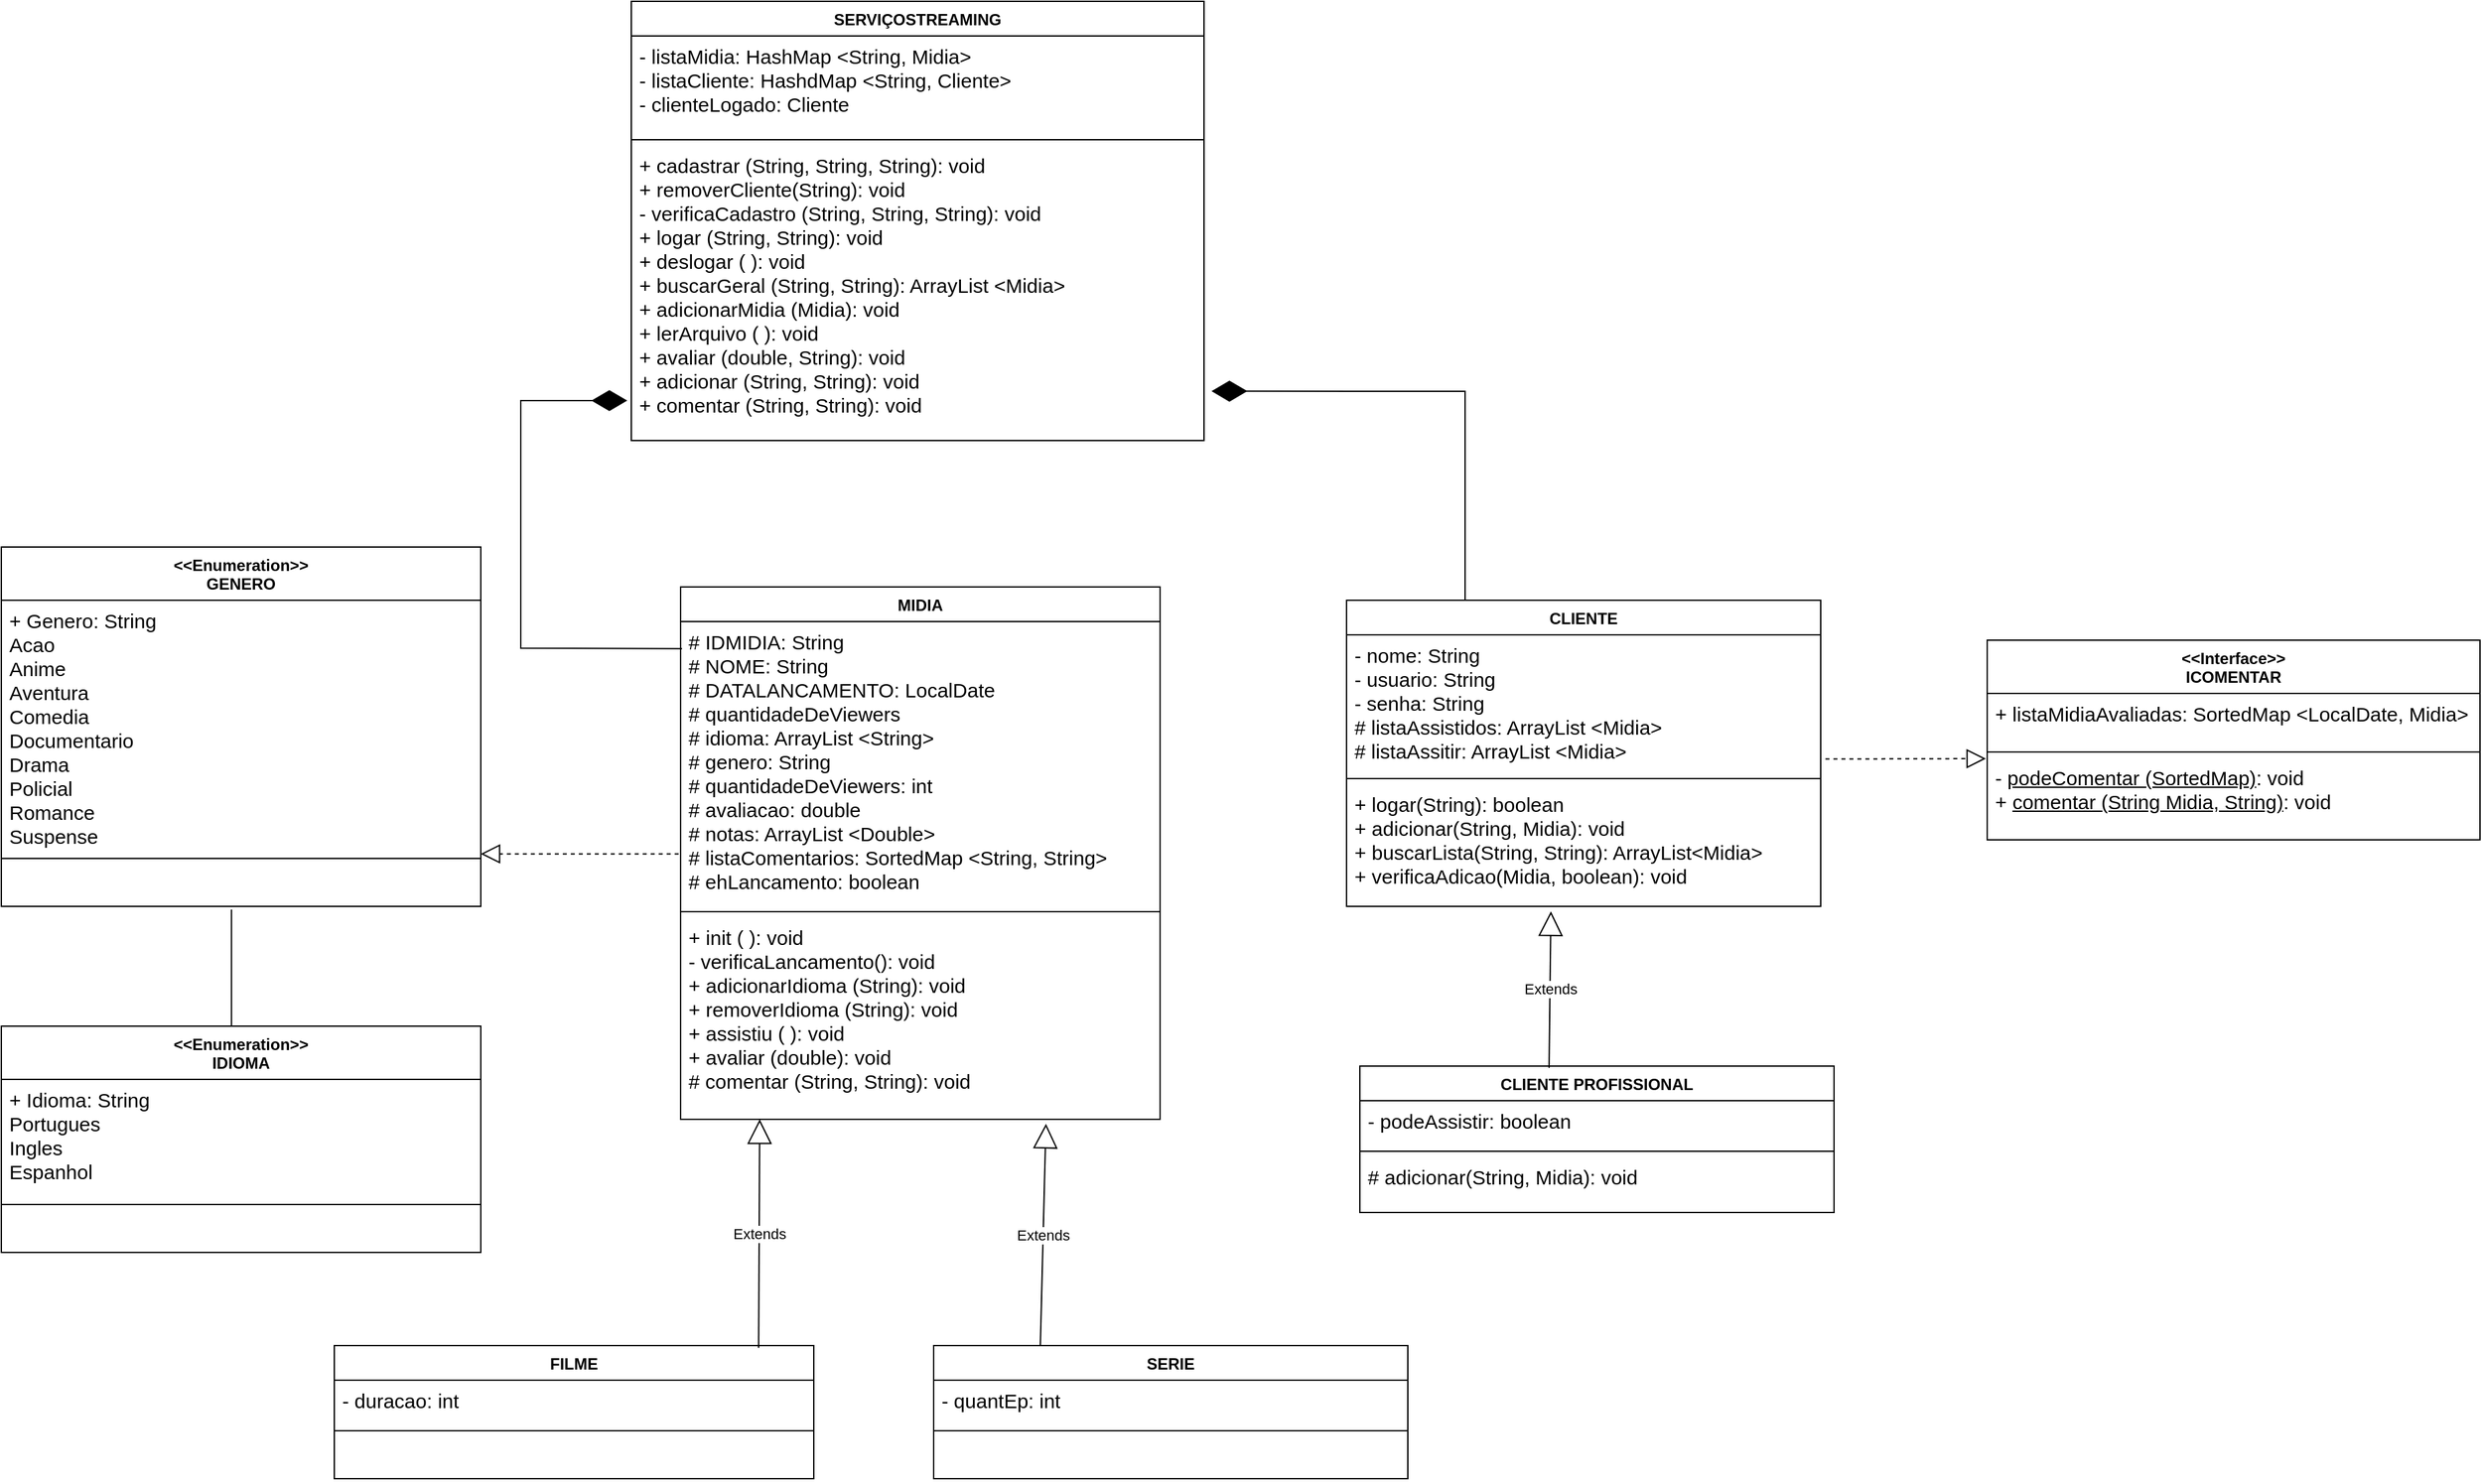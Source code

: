 <mxfile version="21.5.0" type="device">
  <diagram name="Página-1" id="eROC1bd-OhnBSgrYp7Qa">
    <mxGraphModel dx="2220" dy="2004" grid="1" gridSize="10" guides="1" tooltips="1" connect="1" arrows="1" fold="1" page="1" pageScale="1" pageWidth="827" pageHeight="1169" math="0" shadow="0">
      <root>
        <mxCell id="0" />
        <mxCell id="1" parent="0" />
        <mxCell id="6WMR4fNAvb4UTYd0s1h1-1" value="CLIENTE" style="swimlane;fontStyle=1;align=center;verticalAlign=top;childLayout=stackLayout;horizontal=1;startSize=26;horizontalStack=0;resizeParent=1;resizeParentMax=0;resizeLast=0;collapsible=1;marginBottom=0;whiteSpace=wrap;html=1;" parent="1" vertex="1">
          <mxGeometry x="760" y="320" width="356" height="230" as="geometry" />
        </mxCell>
        <mxCell id="6WMR4fNAvb4UTYd0s1h1-2" value="&lt;font style=&quot;font-size: 15px;&quot;&gt;- nome: String&lt;br&gt;- usuario: String&lt;br&gt;- senha: String&lt;br&gt;# listaAssistidos: ArrayList &amp;lt;Midia&amp;gt;&lt;br&gt;# listaAssitir: ArrayList &amp;lt;Midia&amp;gt;&lt;br&gt;&lt;/font&gt;" style="text;strokeColor=none;fillColor=none;align=left;verticalAlign=top;spacingLeft=4;spacingRight=4;overflow=hidden;rotatable=0;points=[[0,0.5],[1,0.5]];portConstraint=eastwest;whiteSpace=wrap;html=1;" parent="6WMR4fNAvb4UTYd0s1h1-1" vertex="1">
          <mxGeometry y="26" width="356" height="104" as="geometry" />
        </mxCell>
        <mxCell id="6WMR4fNAvb4UTYd0s1h1-3" value="" style="line;strokeWidth=1;fillColor=none;align=left;verticalAlign=middle;spacingTop=-1;spacingLeft=3;spacingRight=3;rotatable=0;labelPosition=right;points=[];portConstraint=eastwest;strokeColor=inherit;" parent="6WMR4fNAvb4UTYd0s1h1-1" vertex="1">
          <mxGeometry y="130" width="356" height="8" as="geometry" />
        </mxCell>
        <mxCell id="6WMR4fNAvb4UTYd0s1h1-4" value="&lt;font style=&quot;font-size: 15px;&quot;&gt;+ logar(String): boolean&lt;br&gt;+ adicionar(String, Midia): void&lt;br&gt;+ buscarLista(String, String): ArrayList&amp;lt;Midia&amp;gt;&amp;nbsp;&amp;nbsp;&lt;br&gt;+ verificaAdicao(Midia, boolean): void&lt;br&gt;&lt;br&gt;&lt;/font&gt;" style="text;strokeColor=none;fillColor=none;align=left;verticalAlign=top;spacingLeft=4;spacingRight=4;overflow=hidden;rotatable=0;points=[[0,0.5],[1,0.5]];portConstraint=eastwest;whiteSpace=wrap;html=1;" parent="6WMR4fNAvb4UTYd0s1h1-1" vertex="1">
          <mxGeometry y="138" width="356" height="92" as="geometry" />
        </mxCell>
        <mxCell id="6WMR4fNAvb4UTYd0s1h1-5" value="MIDIA" style="swimlane;fontStyle=1;align=center;verticalAlign=top;childLayout=stackLayout;horizontal=1;startSize=26;horizontalStack=0;resizeParent=1;resizeParentMax=0;resizeLast=0;collapsible=1;marginBottom=0;whiteSpace=wrap;html=1;" parent="1" vertex="1">
          <mxGeometry x="260" y="310" width="360" height="400" as="geometry" />
        </mxCell>
        <mxCell id="6WMR4fNAvb4UTYd0s1h1-6" value="&lt;font style=&quot;font-size: 15px;&quot;&gt;# IDMIDIA: String&lt;br&gt;# NOME: String&lt;br&gt;# DATALANCAMENTO: LocalDate&lt;br&gt;# quantidadeDeViewers&lt;br&gt;# idioma: ArrayList &amp;lt;String&amp;gt;&lt;br&gt;# genero: String&lt;br&gt;# quantidadeDeViewers: int&lt;br&gt;# avaliacao: double&lt;br&gt;# notas: ArrayList &amp;lt;Double&amp;gt;&lt;br&gt;# listaComentarios: SortedMap &amp;lt;String, String&amp;gt;&lt;br&gt;# ehLancamento: boolean&lt;br&gt;&lt;/font&gt;" style="text;strokeColor=none;fillColor=none;align=left;verticalAlign=top;spacingLeft=4;spacingRight=4;overflow=hidden;rotatable=0;points=[[0,0.5],[1,0.5]];portConstraint=eastwest;whiteSpace=wrap;html=1;" parent="6WMR4fNAvb4UTYd0s1h1-5" vertex="1">
          <mxGeometry y="26" width="360" height="214" as="geometry" />
        </mxCell>
        <mxCell id="6WMR4fNAvb4UTYd0s1h1-7" value="" style="line;strokeWidth=1;fillColor=none;align=left;verticalAlign=middle;spacingTop=-1;spacingLeft=3;spacingRight=3;rotatable=0;labelPosition=right;points=[];portConstraint=eastwest;strokeColor=inherit;" parent="6WMR4fNAvb4UTYd0s1h1-5" vertex="1">
          <mxGeometry y="240" width="360" height="8" as="geometry" />
        </mxCell>
        <mxCell id="6WMR4fNAvb4UTYd0s1h1-8" value="&lt;font style=&quot;font-size: 15px;&quot;&gt;+ init ( ): void&lt;br&gt;- verificaLancamento(): void&lt;br&gt;+ adicionarIdioma (String): void&lt;br&gt;+ removerIdioma (String): void&lt;br&gt;+ assistiu ( ): void&lt;br&gt;+ avaliar (double): void&lt;br&gt;# comentar (String, String): void&lt;br&gt;&lt;br&gt;&lt;/font&gt;" style="text;strokeColor=none;fillColor=none;align=left;verticalAlign=top;spacingLeft=4;spacingRight=4;overflow=hidden;rotatable=0;points=[[0,0.5],[1,0.5]];portConstraint=eastwest;whiteSpace=wrap;html=1;" parent="6WMR4fNAvb4UTYd0s1h1-5" vertex="1">
          <mxGeometry y="248" width="360" height="152" as="geometry" />
        </mxCell>
        <mxCell id="6WMR4fNAvb4UTYd0s1h1-9" value="SERVIÇOSTREAMING" style="swimlane;fontStyle=1;align=center;verticalAlign=top;childLayout=stackLayout;horizontal=1;startSize=26;horizontalStack=0;resizeParent=1;resizeParentMax=0;resizeLast=0;collapsible=1;marginBottom=0;whiteSpace=wrap;html=1;" parent="1" vertex="1">
          <mxGeometry x="223" y="-130" width="430" height="330" as="geometry" />
        </mxCell>
        <mxCell id="6WMR4fNAvb4UTYd0s1h1-10" value="&lt;font style=&quot;font-size: 15px;&quot;&gt;- listaMidia: HashMap &amp;lt;String, Midia&amp;gt;&lt;br&gt;- listaCliente: HashdMap &amp;lt;String, Cliente&amp;gt;&lt;br&gt;- clienteLogado: Cliente&lt;br&gt;&lt;/font&gt;" style="text;strokeColor=none;fillColor=none;align=left;verticalAlign=top;spacingLeft=4;spacingRight=4;overflow=hidden;rotatable=0;points=[[0,0.5],[1,0.5]];portConstraint=eastwest;whiteSpace=wrap;html=1;" parent="6WMR4fNAvb4UTYd0s1h1-9" vertex="1">
          <mxGeometry y="26" width="430" height="74" as="geometry" />
        </mxCell>
        <mxCell id="6WMR4fNAvb4UTYd0s1h1-11" value="" style="line;strokeWidth=1;fillColor=none;align=left;verticalAlign=middle;spacingTop=-1;spacingLeft=3;spacingRight=3;rotatable=0;labelPosition=right;points=[];portConstraint=eastwest;strokeColor=inherit;" parent="6WMR4fNAvb4UTYd0s1h1-9" vertex="1">
          <mxGeometry y="100" width="430" height="8" as="geometry" />
        </mxCell>
        <mxCell id="6WMR4fNAvb4UTYd0s1h1-12" value="&lt;font style=&quot;font-size: 15px;&quot;&gt;+ cadastrar (String, String, String): void&lt;br&gt;+ removerCliente(String): void&lt;br&gt;- verificaCadastro (String, String, String): void&lt;br&gt;+ logar (String, String): void&lt;br&gt;+ deslogar ( ): void&lt;br&gt;+ buscarGeral (String, String): ArrayList &amp;lt;Midia&amp;gt;&lt;br&gt;+ adicionarMidia (Midia): void&lt;br&gt;+ lerArquivo ( ): void&lt;br&gt;+ avaliar (double, String): void&lt;br&gt;+ adicionar (String, String): void&lt;br&gt;+ comentar (String, String): void&lt;br&gt;&lt;br&gt;&lt;/font&gt;" style="text;strokeColor=none;fillColor=none;align=left;verticalAlign=top;spacingLeft=4;spacingRight=4;overflow=hidden;rotatable=0;points=[[0,0.5],[1,0.5]];portConstraint=eastwest;whiteSpace=wrap;html=1;" parent="6WMR4fNAvb4UTYd0s1h1-9" vertex="1">
          <mxGeometry y="108" width="430" height="222" as="geometry" />
        </mxCell>
        <mxCell id="7uussgAP1SrnM90ftZ5C-1" value="&amp;lt;&amp;lt;Interface&amp;gt;&amp;gt;&lt;br&gt;ICOMENTAR" style="swimlane;fontStyle=1;align=center;verticalAlign=top;childLayout=stackLayout;horizontal=1;startSize=40;horizontalStack=0;resizeParent=1;resizeParentMax=0;resizeLast=0;collapsible=1;marginBottom=0;whiteSpace=wrap;html=1;" parent="1" vertex="1">
          <mxGeometry x="1241" y="350" width="370" height="150" as="geometry" />
        </mxCell>
        <mxCell id="7uussgAP1SrnM90ftZ5C-2" value="&lt;font style=&quot;font-size: 15px;&quot;&gt;+ listaMidiaAvaliadas: SortedMap &amp;lt;LocalDate, Midia&amp;gt;&lt;br&gt;&lt;/font&gt;" style="text;strokeColor=none;fillColor=none;align=left;verticalAlign=top;spacingLeft=4;spacingRight=4;overflow=hidden;rotatable=0;points=[[0,0.5],[1,0.5]];portConstraint=eastwest;whiteSpace=wrap;html=1;" parent="7uussgAP1SrnM90ftZ5C-1" vertex="1">
          <mxGeometry y="40" width="370" height="40" as="geometry" />
        </mxCell>
        <mxCell id="7uussgAP1SrnM90ftZ5C-3" value="" style="line;strokeWidth=1;fillColor=none;align=left;verticalAlign=middle;spacingTop=-1;spacingLeft=3;spacingRight=3;rotatable=0;labelPosition=right;points=[];portConstraint=eastwest;strokeColor=inherit;" parent="7uussgAP1SrnM90ftZ5C-1" vertex="1">
          <mxGeometry y="80" width="370" height="8" as="geometry" />
        </mxCell>
        <mxCell id="7uussgAP1SrnM90ftZ5C-4" value="&lt;font style=&quot;font-size: 15px;&quot;&gt;- &lt;u&gt;podeComentar (SortedMap)&lt;/u&gt;: void&lt;br&gt;+ &lt;u&gt;comentar (String Midia, String)&lt;/u&gt;: void&lt;br&gt;&lt;/font&gt;" style="text;strokeColor=none;fillColor=none;align=left;verticalAlign=top;spacingLeft=4;spacingRight=4;overflow=hidden;rotatable=0;points=[[0,0.5],[1,0.5]];portConstraint=eastwest;whiteSpace=wrap;html=1;" parent="7uussgAP1SrnM90ftZ5C-1" vertex="1">
          <mxGeometry y="88" width="370" height="62" as="geometry" />
        </mxCell>
        <mxCell id="7uussgAP1SrnM90ftZ5C-9" value="CLIENTE PROFISSIONAL" style="swimlane;fontStyle=1;align=center;verticalAlign=top;childLayout=stackLayout;horizontal=1;startSize=26;horizontalStack=0;resizeParent=1;resizeParentMax=0;resizeLast=0;collapsible=1;marginBottom=0;whiteSpace=wrap;html=1;" parent="1" vertex="1">
          <mxGeometry x="770" y="670" width="356" height="110" as="geometry" />
        </mxCell>
        <mxCell id="7uussgAP1SrnM90ftZ5C-10" value="&lt;font style=&quot;font-size: 15px;&quot;&gt;- podeAssistir: boolean&lt;br&gt;&lt;/font&gt;" style="text;strokeColor=none;fillColor=none;align=left;verticalAlign=top;spacingLeft=4;spacingRight=4;overflow=hidden;rotatable=0;points=[[0,0.5],[1,0.5]];portConstraint=eastwest;whiteSpace=wrap;html=1;" parent="7uussgAP1SrnM90ftZ5C-9" vertex="1">
          <mxGeometry y="26" width="356" height="34" as="geometry" />
        </mxCell>
        <mxCell id="7uussgAP1SrnM90ftZ5C-11" value="" style="line;strokeWidth=1;fillColor=none;align=left;verticalAlign=middle;spacingTop=-1;spacingLeft=3;spacingRight=3;rotatable=0;labelPosition=right;points=[];portConstraint=eastwest;strokeColor=inherit;" parent="7uussgAP1SrnM90ftZ5C-9" vertex="1">
          <mxGeometry y="60" width="356" height="8" as="geometry" />
        </mxCell>
        <mxCell id="7uussgAP1SrnM90ftZ5C-12" value="&lt;font style=&quot;font-size: 15px;&quot;&gt;# adicionar(String, Midia): void&lt;br&gt;&lt;br&gt;&lt;/font&gt;" style="text;strokeColor=none;fillColor=none;align=left;verticalAlign=top;spacingLeft=4;spacingRight=4;overflow=hidden;rotatable=0;points=[[0,0.5],[1,0.5]];portConstraint=eastwest;whiteSpace=wrap;html=1;" parent="7uussgAP1SrnM90ftZ5C-9" vertex="1">
          <mxGeometry y="68" width="356" height="42" as="geometry" />
        </mxCell>
        <mxCell id="7uussgAP1SrnM90ftZ5C-13" value="FILME" style="swimlane;fontStyle=1;align=center;verticalAlign=top;childLayout=stackLayout;horizontal=1;startSize=26;horizontalStack=0;resizeParent=1;resizeParentMax=0;resizeLast=0;collapsible=1;marginBottom=0;whiteSpace=wrap;html=1;" parent="1" vertex="1">
          <mxGeometry y="880" width="360" height="100" as="geometry" />
        </mxCell>
        <mxCell id="7uussgAP1SrnM90ftZ5C-14" value="&lt;font style=&quot;font-size: 15px;&quot;&gt;- duracao: int&lt;br&gt;&lt;/font&gt;" style="text;strokeColor=none;fillColor=none;align=left;verticalAlign=top;spacingLeft=4;spacingRight=4;overflow=hidden;rotatable=0;points=[[0,0.5],[1,0.5]];portConstraint=eastwest;whiteSpace=wrap;html=1;" parent="7uussgAP1SrnM90ftZ5C-13" vertex="1">
          <mxGeometry y="26" width="360" height="34" as="geometry" />
        </mxCell>
        <mxCell id="7uussgAP1SrnM90ftZ5C-15" value="" style="line;strokeWidth=1;fillColor=none;align=left;verticalAlign=middle;spacingTop=-1;spacingLeft=3;spacingRight=3;rotatable=0;labelPosition=right;points=[];portConstraint=eastwest;strokeColor=inherit;" parent="7uussgAP1SrnM90ftZ5C-13" vertex="1">
          <mxGeometry y="60" width="360" height="8" as="geometry" />
        </mxCell>
        <mxCell id="7uussgAP1SrnM90ftZ5C-16" value="&lt;font style=&quot;font-size: 15px;&quot;&gt;&lt;br&gt;&lt;/font&gt;" style="text;strokeColor=none;fillColor=none;align=left;verticalAlign=top;spacingLeft=4;spacingRight=4;overflow=hidden;rotatable=0;points=[[0,0.5],[1,0.5]];portConstraint=eastwest;whiteSpace=wrap;html=1;" parent="7uussgAP1SrnM90ftZ5C-13" vertex="1">
          <mxGeometry y="68" width="360" height="32" as="geometry" />
        </mxCell>
        <mxCell id="7uussgAP1SrnM90ftZ5C-17" value="&amp;lt;&amp;lt;Enumeration&amp;gt;&amp;gt;&lt;br&gt;GENERO" style="swimlane;fontStyle=1;align=center;verticalAlign=top;childLayout=stackLayout;horizontal=1;startSize=40;horizontalStack=0;resizeParent=1;resizeParentMax=0;resizeLast=0;collapsible=1;marginBottom=0;whiteSpace=wrap;html=1;" parent="1" vertex="1">
          <mxGeometry x="-250" y="280" width="360" height="270" as="geometry" />
        </mxCell>
        <mxCell id="7uussgAP1SrnM90ftZ5C-18" value="&lt;font style=&quot;font-size: 15px;&quot;&gt;+ Genero: String&lt;br&gt;Acao&lt;br&gt;Anime&lt;br&gt;Aventura&lt;br&gt;Comedia&lt;br&gt;Documentario&lt;br&gt;Drama&lt;br&gt;Policial&lt;br&gt;Romance&lt;br&gt;Suspense&lt;br&gt;&lt;br&gt;&lt;br&gt;&lt;br&gt;&lt;br&gt;&lt;/font&gt;" style="text;strokeColor=none;fillColor=none;align=left;verticalAlign=top;spacingLeft=4;spacingRight=4;overflow=hidden;rotatable=0;points=[[0,0.5],[1,0.5]];portConstraint=eastwest;whiteSpace=wrap;html=1;" parent="7uussgAP1SrnM90ftZ5C-17" vertex="1">
          <mxGeometry y="40" width="360" height="190" as="geometry" />
        </mxCell>
        <mxCell id="7uussgAP1SrnM90ftZ5C-19" value="" style="line;strokeWidth=1;fillColor=none;align=left;verticalAlign=middle;spacingTop=-1;spacingLeft=3;spacingRight=3;rotatable=0;labelPosition=right;points=[];portConstraint=eastwest;strokeColor=inherit;" parent="7uussgAP1SrnM90ftZ5C-17" vertex="1">
          <mxGeometry y="230" width="360" height="8" as="geometry" />
        </mxCell>
        <mxCell id="7uussgAP1SrnM90ftZ5C-20" value="&lt;font style=&quot;font-size: 15px;&quot;&gt;&lt;br&gt;&lt;/font&gt;" style="text;strokeColor=none;fillColor=none;align=left;verticalAlign=top;spacingLeft=4;spacingRight=4;overflow=hidden;rotatable=0;points=[[0,0.5],[1,0.5]];portConstraint=eastwest;whiteSpace=wrap;html=1;" parent="7uussgAP1SrnM90ftZ5C-17" vertex="1">
          <mxGeometry y="238" width="360" height="32" as="geometry" />
        </mxCell>
        <mxCell id="7uussgAP1SrnM90ftZ5C-21" value="&amp;lt;&amp;lt;Enumeration&amp;gt;&amp;gt;&lt;br&gt;IDIOMA" style="swimlane;fontStyle=1;align=center;verticalAlign=top;childLayout=stackLayout;horizontal=1;startSize=40;horizontalStack=0;resizeParent=1;resizeParentMax=0;resizeLast=0;collapsible=1;marginBottom=0;whiteSpace=wrap;html=1;" parent="1" vertex="1">
          <mxGeometry x="-250" y="640" width="360" height="170" as="geometry" />
        </mxCell>
        <mxCell id="7uussgAP1SrnM90ftZ5C-22" value="&lt;font style=&quot;font-size: 15px;&quot;&gt;+ Idioma: String&lt;br&gt;Portugues&lt;br&gt;Ingles&lt;br&gt;Espanhol&lt;br&gt;&lt;/font&gt;" style="text;strokeColor=none;fillColor=none;align=left;verticalAlign=top;spacingLeft=4;spacingRight=4;overflow=hidden;rotatable=0;points=[[0,0.5],[1,0.5]];portConstraint=eastwest;whiteSpace=wrap;html=1;" parent="7uussgAP1SrnM90ftZ5C-21" vertex="1">
          <mxGeometry y="40" width="360" height="90" as="geometry" />
        </mxCell>
        <mxCell id="7uussgAP1SrnM90ftZ5C-23" value="" style="line;strokeWidth=1;fillColor=none;align=left;verticalAlign=middle;spacingTop=-1;spacingLeft=3;spacingRight=3;rotatable=0;labelPosition=right;points=[];portConstraint=eastwest;strokeColor=inherit;" parent="7uussgAP1SrnM90ftZ5C-21" vertex="1">
          <mxGeometry y="130" width="360" height="8" as="geometry" />
        </mxCell>
        <mxCell id="7uussgAP1SrnM90ftZ5C-24" value="&lt;font style=&quot;font-size: 15px;&quot;&gt;&lt;br&gt;&lt;/font&gt;" style="text;strokeColor=none;fillColor=none;align=left;verticalAlign=top;spacingLeft=4;spacingRight=4;overflow=hidden;rotatable=0;points=[[0,0.5],[1,0.5]];portConstraint=eastwest;whiteSpace=wrap;html=1;" parent="7uussgAP1SrnM90ftZ5C-21" vertex="1">
          <mxGeometry y="138" width="360" height="32" as="geometry" />
        </mxCell>
        <mxCell id="7uussgAP1SrnM90ftZ5C-37" value="SERIE" style="swimlane;fontStyle=1;align=center;verticalAlign=top;childLayout=stackLayout;horizontal=1;startSize=26;horizontalStack=0;resizeParent=1;resizeParentMax=0;resizeLast=0;collapsible=1;marginBottom=0;whiteSpace=wrap;html=1;" parent="1" vertex="1">
          <mxGeometry x="450" y="880" width="356" height="100" as="geometry" />
        </mxCell>
        <mxCell id="7uussgAP1SrnM90ftZ5C-38" value="&lt;font style=&quot;font-size: 15px;&quot;&gt;- quantEp: int&lt;br&gt;&lt;/font&gt;" style="text;strokeColor=none;fillColor=none;align=left;verticalAlign=top;spacingLeft=4;spacingRight=4;overflow=hidden;rotatable=0;points=[[0,0.5],[1,0.5]];portConstraint=eastwest;whiteSpace=wrap;html=1;" parent="7uussgAP1SrnM90ftZ5C-37" vertex="1">
          <mxGeometry y="26" width="356" height="34" as="geometry" />
        </mxCell>
        <mxCell id="7uussgAP1SrnM90ftZ5C-39" value="" style="line;strokeWidth=1;fillColor=none;align=left;verticalAlign=middle;spacingTop=-1;spacingLeft=3;spacingRight=3;rotatable=0;labelPosition=right;points=[];portConstraint=eastwest;strokeColor=inherit;" parent="7uussgAP1SrnM90ftZ5C-37" vertex="1">
          <mxGeometry y="60" width="356" height="8" as="geometry" />
        </mxCell>
        <mxCell id="7uussgAP1SrnM90ftZ5C-40" value="&lt;font style=&quot;font-size: 15px;&quot;&gt;&lt;br&gt;&lt;/font&gt;" style="text;strokeColor=none;fillColor=none;align=left;verticalAlign=top;spacingLeft=4;spacingRight=4;overflow=hidden;rotatable=0;points=[[0,0.5],[1,0.5]];portConstraint=eastwest;whiteSpace=wrap;html=1;" parent="7uussgAP1SrnM90ftZ5C-37" vertex="1">
          <mxGeometry y="68" width="356" height="32" as="geometry" />
        </mxCell>
        <mxCell id="7uussgAP1SrnM90ftZ5C-45" value="" style="endArrow=block;dashed=1;endFill=0;endSize=12;html=1;rounded=0;exitX=1.01;exitY=0.897;exitDx=0;exitDy=0;exitPerimeter=0;" parent="1" source="6WMR4fNAvb4UTYd0s1h1-2" edge="1">
          <mxGeometry width="160" relative="1" as="geometry">
            <mxPoint x="320" y="450" as="sourcePoint" />
            <mxPoint x="1240" y="439" as="targetPoint" />
          </mxGeometry>
        </mxCell>
        <mxCell id="7uussgAP1SrnM90ftZ5C-46" value="Extends" style="endArrow=block;endSize=16;endFill=0;html=1;rounded=0;exitX=0.885;exitY=0.018;exitDx=0;exitDy=0;exitPerimeter=0;entryX=0.165;entryY=1;entryDx=0;entryDy=0;entryPerimeter=0;" parent="1" source="7uussgAP1SrnM90ftZ5C-13" target="6WMR4fNAvb4UTYd0s1h1-8" edge="1">
          <mxGeometry width="160" relative="1" as="geometry">
            <mxPoint x="660" y="320" as="sourcePoint" />
            <mxPoint x="430" y="780" as="targetPoint" />
          </mxGeometry>
        </mxCell>
        <mxCell id="7uussgAP1SrnM90ftZ5C-47" value="Extends" style="endArrow=block;endSize=16;endFill=0;html=1;rounded=0;entryX=0.762;entryY=1.022;entryDx=0;entryDy=0;entryPerimeter=0;exitX=0.225;exitY=0;exitDx=0;exitDy=0;exitPerimeter=0;" parent="1" source="7uussgAP1SrnM90ftZ5C-37" target="6WMR4fNAvb4UTYd0s1h1-8" edge="1">
          <mxGeometry width="160" relative="1" as="geometry">
            <mxPoint x="620" y="860" as="sourcePoint" />
            <mxPoint x="554" y="880" as="targetPoint" />
          </mxGeometry>
        </mxCell>
        <mxCell id="7uussgAP1SrnM90ftZ5C-48" value="" style="endArrow=diamondThin;endFill=1;endSize=24;html=1;rounded=0;entryX=1.013;entryY=0.833;entryDx=0;entryDy=0;entryPerimeter=0;exitX=0.25;exitY=0;exitDx=0;exitDy=0;" parent="1" source="6WMR4fNAvb4UTYd0s1h1-1" target="6WMR4fNAvb4UTYd0s1h1-12" edge="1">
          <mxGeometry width="160" relative="1" as="geometry">
            <mxPoint x="740" y="500" as="sourcePoint" />
            <mxPoint x="900" y="500" as="targetPoint" />
            <Array as="points">
              <mxPoint x="849" y="163" />
            </Array>
          </mxGeometry>
        </mxCell>
        <mxCell id="7uussgAP1SrnM90ftZ5C-49" value="" style="endArrow=diamondThin;endFill=1;endSize=24;html=1;rounded=0;exitX=0.003;exitY=0.095;exitDx=0;exitDy=0;exitPerimeter=0;" parent="1" source="6WMR4fNAvb4UTYd0s1h1-6" edge="1">
          <mxGeometry width="160" relative="1" as="geometry">
            <mxPoint x="220" y="430" as="sourcePoint" />
            <mxPoint x="220" y="170" as="targetPoint" />
            <Array as="points">
              <mxPoint x="140" y="356" />
              <mxPoint x="140" y="170" />
            </Array>
          </mxGeometry>
        </mxCell>
        <mxCell id="7uussgAP1SrnM90ftZ5C-50" value="Extends" style="endArrow=block;endSize=16;endFill=0;html=1;rounded=0;entryX=0.431;entryY=1.041;entryDx=0;entryDy=0;entryPerimeter=0;exitX=0.399;exitY=0.013;exitDx=0;exitDy=0;exitPerimeter=0;" parent="1" source="7uussgAP1SrnM90ftZ5C-9" target="6WMR4fNAvb4UTYd0s1h1-4" edge="1">
          <mxGeometry width="160" relative="1" as="geometry">
            <mxPoint x="540" y="890" as="sourcePoint" />
            <mxPoint x="537" y="689" as="targetPoint" />
          </mxGeometry>
        </mxCell>
        <mxCell id="7uussgAP1SrnM90ftZ5C-51" value="" style="endArrow=block;dashed=1;endFill=0;endSize=12;html=1;rounded=0;exitX=-0.004;exitY=0.816;exitDx=0;exitDy=0;exitPerimeter=0;entryX=1;entryY=1.003;entryDx=0;entryDy=0;entryPerimeter=0;" parent="1" source="6WMR4fNAvb4UTYd0s1h1-6" target="7uussgAP1SrnM90ftZ5C-18" edge="1">
          <mxGeometry width="160" relative="1" as="geometry">
            <mxPoint x="190" y="580" as="sourcePoint" />
            <mxPoint x="190" y="670" as="targetPoint" />
          </mxGeometry>
        </mxCell>
        <mxCell id="7uussgAP1SrnM90ftZ5C-56" value="" style="endArrow=none;html=1;edgeStyle=orthogonalEdgeStyle;rounded=0;exitX=0.48;exitY=1.076;exitDx=0;exitDy=0;exitPerimeter=0;entryX=0.472;entryY=0;entryDx=0;entryDy=0;entryPerimeter=0;" parent="1" source="7uussgAP1SrnM90ftZ5C-20" target="7uussgAP1SrnM90ftZ5C-21" edge="1">
          <mxGeometry relative="1" as="geometry">
            <mxPoint x="-60" y="590" as="sourcePoint" />
            <mxPoint x="120" y="600" as="targetPoint" />
            <Array as="points">
              <mxPoint x="-77" y="640" />
            </Array>
          </mxGeometry>
        </mxCell>
      </root>
    </mxGraphModel>
  </diagram>
</mxfile>
